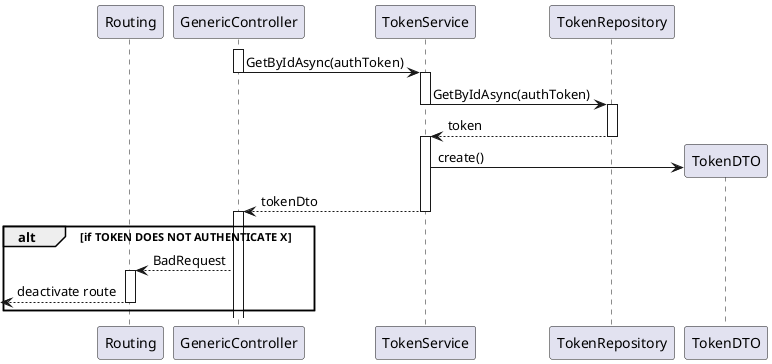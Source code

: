 @startuml

participant Routing as route
participant GenericController as ctrl
participant TokenService
participant TokenRepository as tokenRepo


activate ctrl

ctrl -> TokenService : GetByIdAsync(authToken)
deactivate ctrl
activate TokenService

TokenService -> tokenRepo : GetByIdAsync(authToken)
deactivate TokenService
activate tokenRepo

tokenRepo --> TokenService : token
deactivate tokenRepo
activate TokenService

TokenService -> TokenDTO** : create()
TokenService --> ctrl : tokenDto
deactivate TokenService
activate ctrl

alt if TOKEN DOES NOT AUTHENTICATE X
ctrl --> route : BadRequest
activate route
<-- route : deactivate route
deactivate route
end



@enduml
